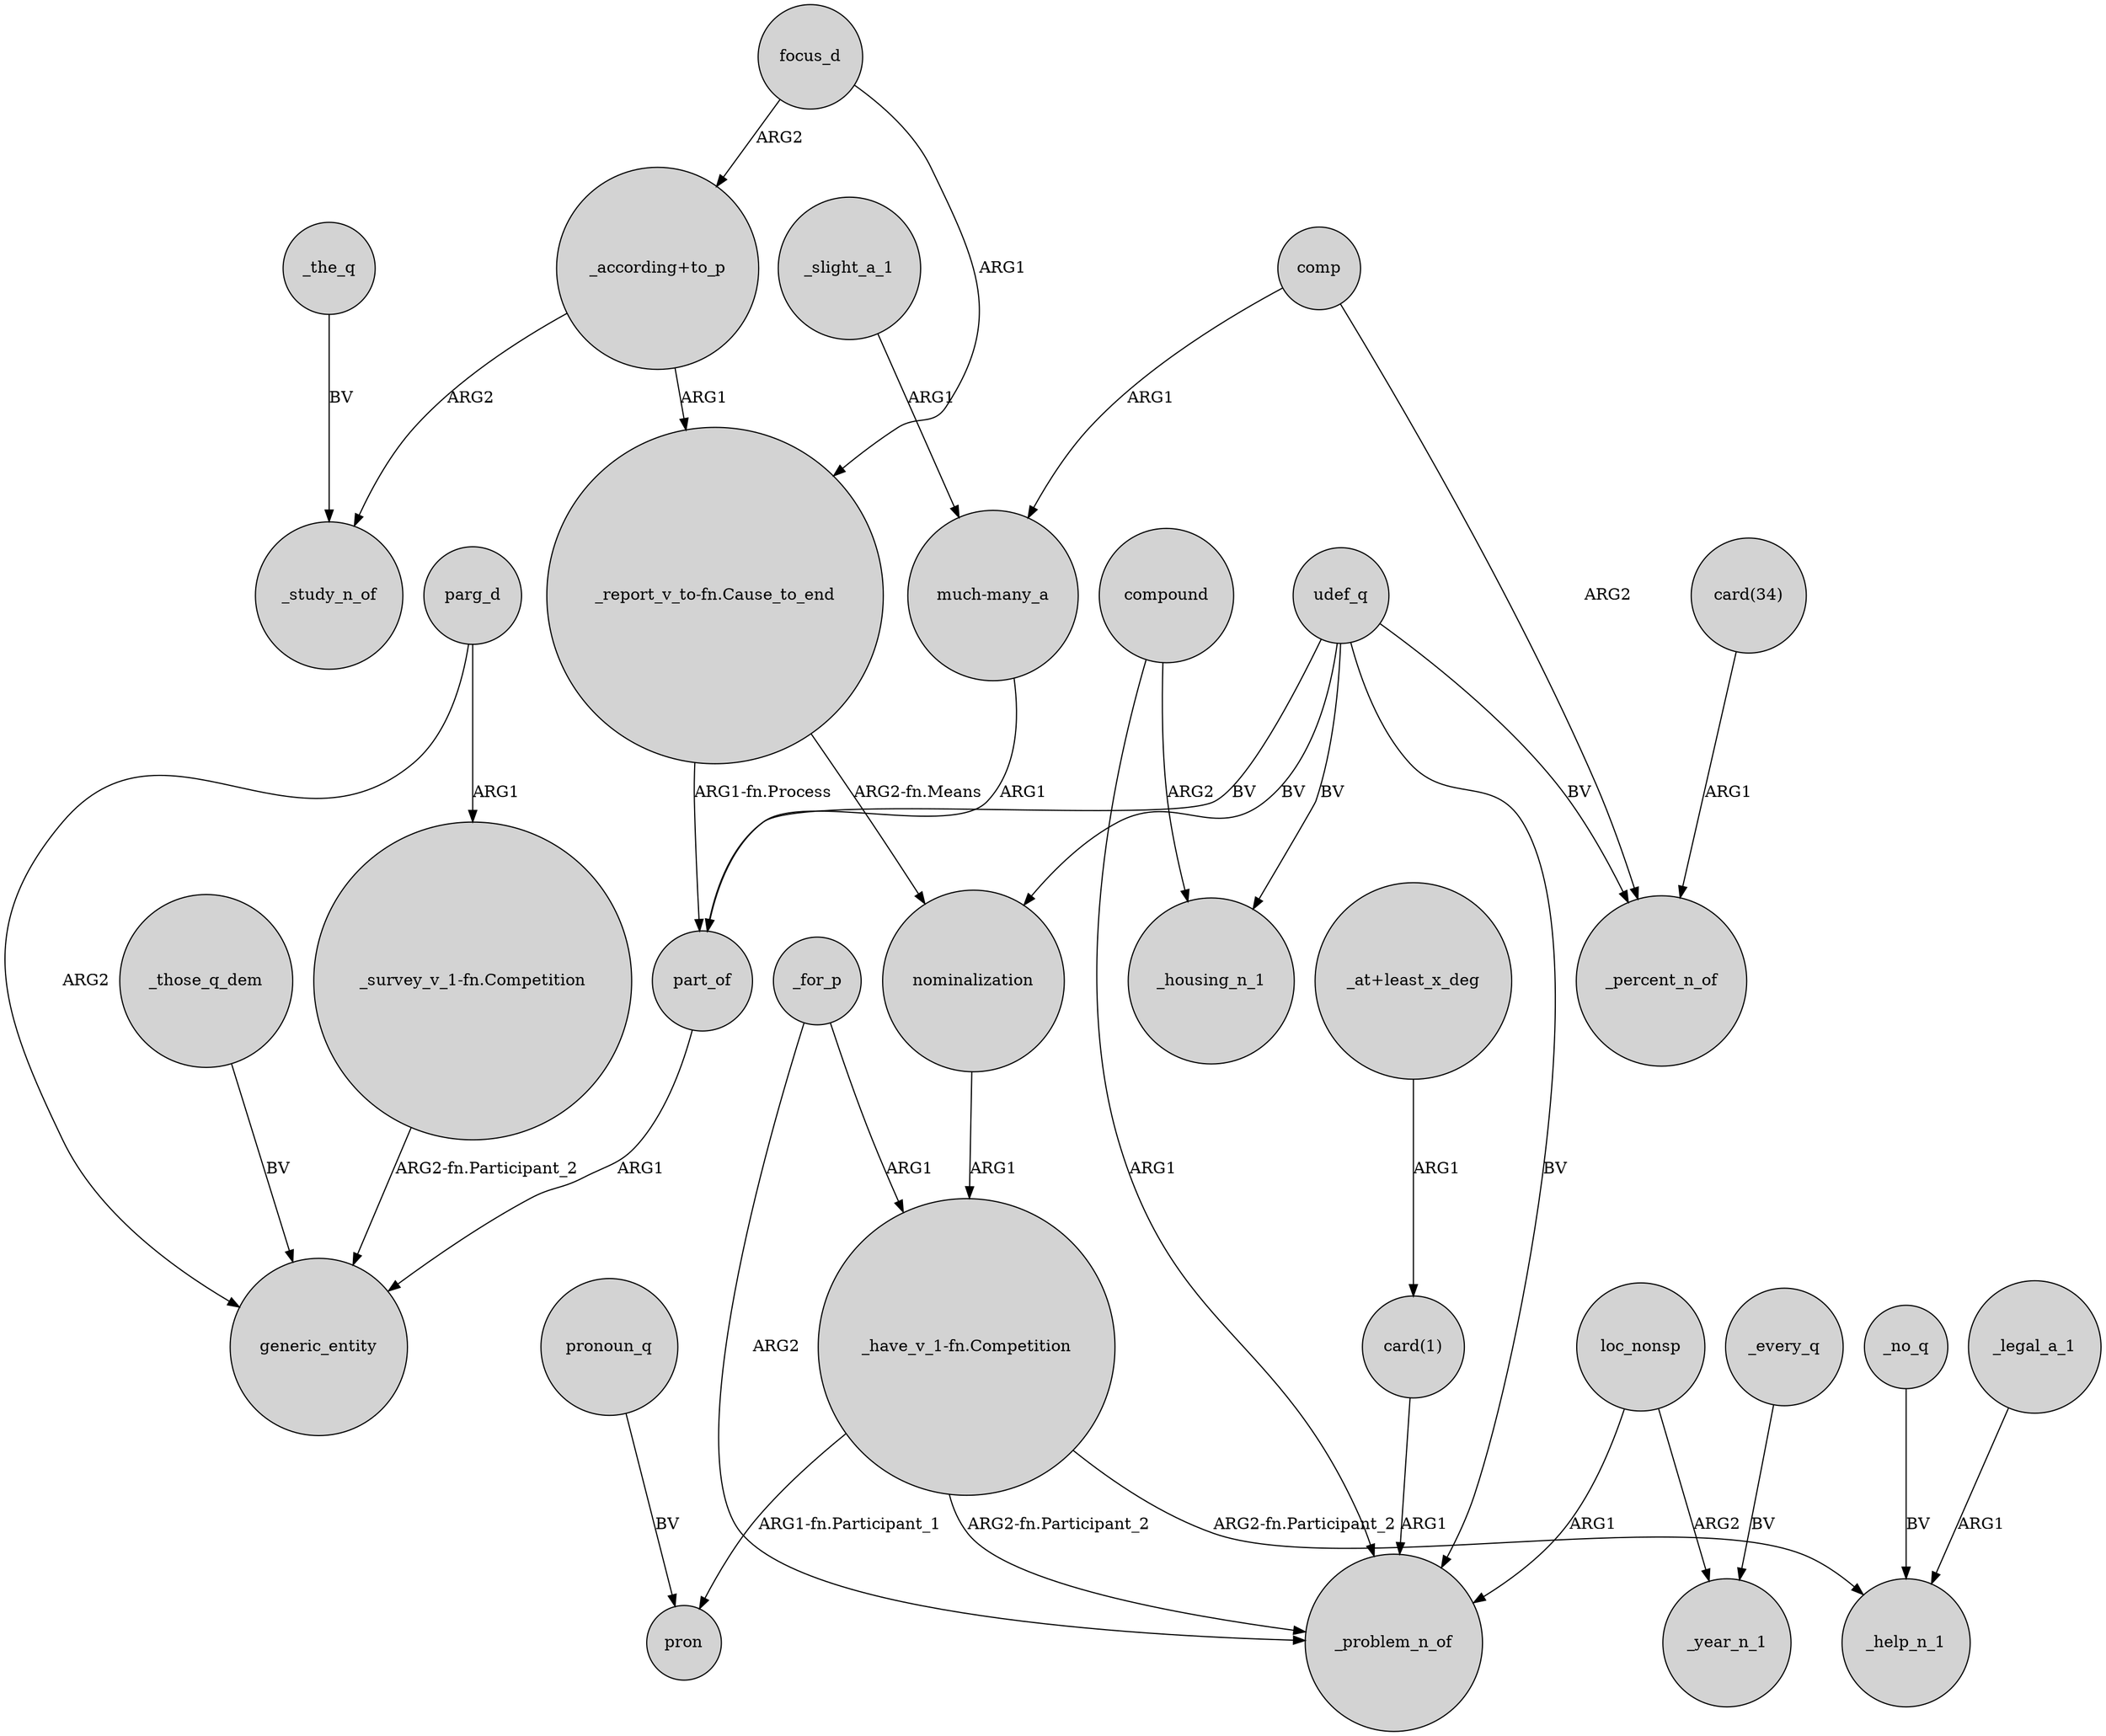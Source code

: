 digraph {
	node [shape=circle style=filled]
	_those_q_dem -> generic_entity [label=BV]
	"_according+to_p" -> _study_n_of [label=ARG2]
	"_report_v_to-fn.Cause_to_end" -> part_of [label="ARG1-fn.Process"]
	"_have_v_1-fn.Competition" -> _problem_n_of [label="ARG2-fn.Participant_2"]
	udef_q -> _problem_n_of [label=BV]
	udef_q -> part_of [label=BV]
	_every_q -> _year_n_1 [label=BV]
	compound -> _housing_n_1 [label=ARG2]
	"_have_v_1-fn.Competition" -> pron [label="ARG1-fn.Participant_1"]
	parg_d -> "_survey_v_1-fn.Competition" [label=ARG1]
	focus_d -> "_according+to_p" [label=ARG2]
	udef_q -> nominalization [label=BV]
	"card(1)" -> _problem_n_of [label=ARG1]
	"_have_v_1-fn.Competition" -> _help_n_1 [label="ARG2-fn.Participant_2"]
	"card(34)" -> _percent_n_of [label=ARG1]
	compound -> _problem_n_of [label=ARG1]
	focus_d -> "_report_v_to-fn.Cause_to_end" [label=ARG1]
	loc_nonsp -> _year_n_1 [label=ARG2]
	_for_p -> _problem_n_of [label=ARG2]
	pronoun_q -> pron [label=BV]
	comp -> "much-many_a" [label=ARG1]
	_no_q -> _help_n_1 [label=BV]
	"_at+least_x_deg" -> "card(1)" [label=ARG1]
	udef_q -> _percent_n_of [label=BV]
	_legal_a_1 -> _help_n_1 [label=ARG1]
	loc_nonsp -> _problem_n_of [label=ARG1]
	"much-many_a" -> part_of [label=ARG1]
	nominalization -> "_have_v_1-fn.Competition" [label=ARG1]
	_slight_a_1 -> "much-many_a" [label=ARG1]
	"_report_v_to-fn.Cause_to_end" -> nominalization [label="ARG2-fn.Means"]
	_for_p -> "_have_v_1-fn.Competition" [label=ARG1]
	"_survey_v_1-fn.Competition" -> generic_entity [label="ARG2-fn.Participant_2"]
	part_of -> generic_entity [label=ARG1]
	udef_q -> _housing_n_1 [label=BV]
	"_according+to_p" -> "_report_v_to-fn.Cause_to_end" [label=ARG1]
	_the_q -> _study_n_of [label=BV]
	parg_d -> generic_entity [label=ARG2]
	comp -> _percent_n_of [label=ARG2]
}
